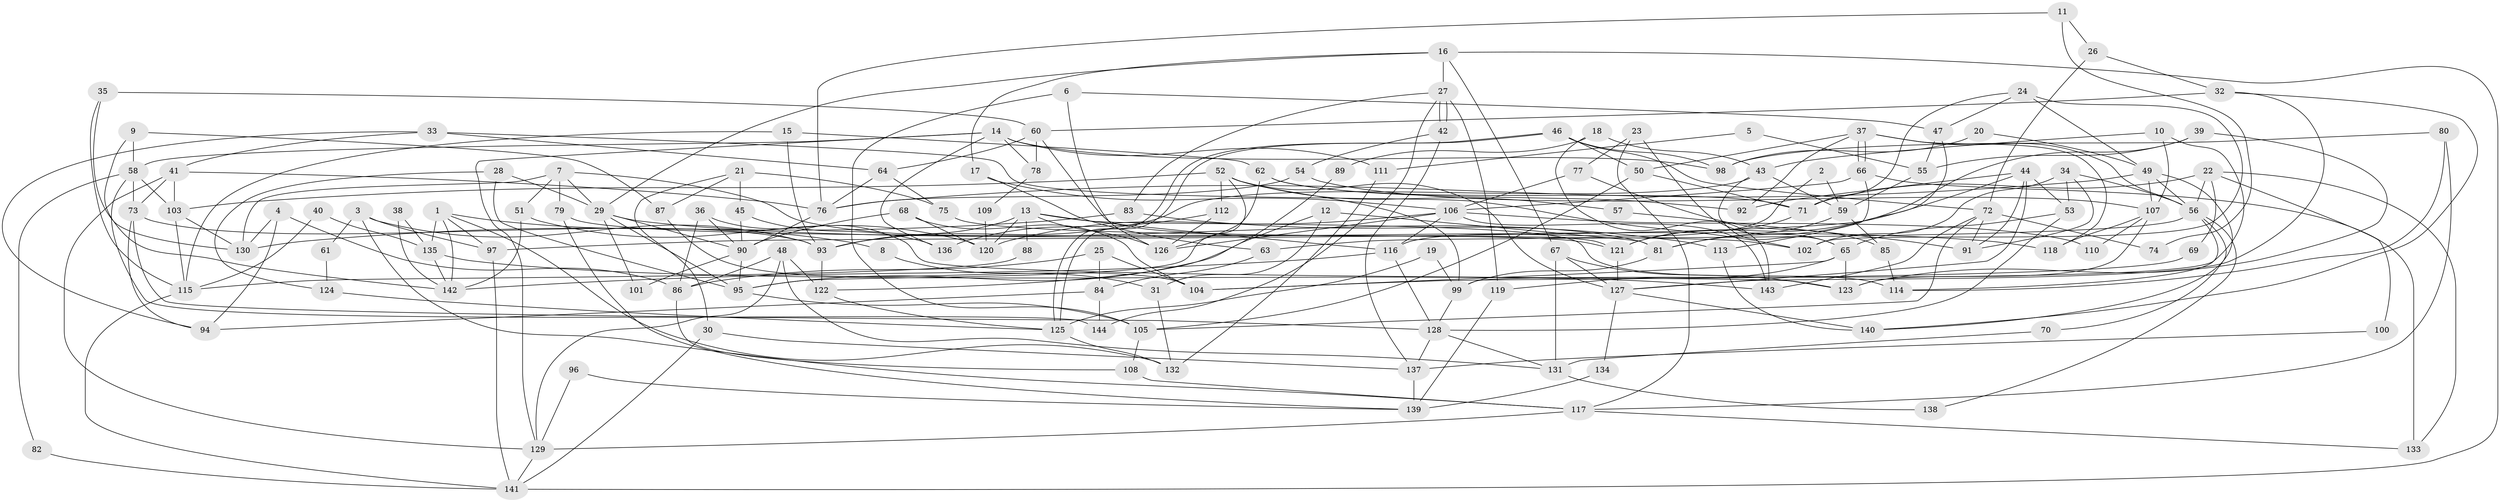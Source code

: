 // Generated by graph-tools (version 1.1) at 2025/26/03/09/25 03:26:13]
// undirected, 144 vertices, 288 edges
graph export_dot {
graph [start="1"]
  node [color=gray90,style=filled];
  1;
  2;
  3;
  4;
  5;
  6;
  7;
  8;
  9;
  10;
  11;
  12;
  13;
  14;
  15;
  16;
  17;
  18;
  19;
  20;
  21;
  22;
  23;
  24;
  25;
  26;
  27;
  28;
  29;
  30;
  31;
  32;
  33;
  34;
  35;
  36;
  37;
  38;
  39;
  40;
  41;
  42;
  43;
  44;
  45;
  46;
  47;
  48;
  49;
  50;
  51;
  52;
  53;
  54;
  55;
  56;
  57;
  58;
  59;
  60;
  61;
  62;
  63;
  64;
  65;
  66;
  67;
  68;
  69;
  70;
  71;
  72;
  73;
  74;
  75;
  76;
  77;
  78;
  79;
  80;
  81;
  82;
  83;
  84;
  85;
  86;
  87;
  88;
  89;
  90;
  91;
  92;
  93;
  94;
  95;
  96;
  97;
  98;
  99;
  100;
  101;
  102;
  103;
  104;
  105;
  106;
  107;
  108;
  109;
  110;
  111;
  112;
  113;
  114;
  115;
  116;
  117;
  118;
  119;
  120;
  121;
  122;
  123;
  124;
  125;
  126;
  127;
  128;
  129;
  130;
  131;
  132;
  133;
  134;
  135;
  136;
  137;
  138;
  139;
  140;
  141;
  142;
  143;
  144;
  1 -- 135;
  1 -- 142;
  1 -- 8;
  1 -- 97;
  1 -- 132;
  2 -- 116;
  2 -- 59;
  3 -- 117;
  3 -- 97;
  3 -- 61;
  3 -- 93;
  4 -- 94;
  4 -- 130;
  4 -- 86;
  5 -- 55;
  5 -- 111;
  6 -- 47;
  6 -- 126;
  6 -- 105;
  7 -- 79;
  7 -- 29;
  7 -- 51;
  7 -- 81;
  7 -- 130;
  8 -- 31;
  9 -- 142;
  9 -- 58;
  9 -- 87;
  10 -- 99;
  10 -- 107;
  10 -- 43;
  11 -- 76;
  11 -- 26;
  11 -- 74;
  12 -- 81;
  12 -- 95;
  12 -- 31;
  13 -- 93;
  13 -- 120;
  13 -- 88;
  13 -- 114;
  13 -- 116;
  13 -- 126;
  14 -- 98;
  14 -- 58;
  14 -- 78;
  14 -- 111;
  14 -- 129;
  14 -- 136;
  15 -- 115;
  15 -- 62;
  15 -- 93;
  16 -- 17;
  16 -- 29;
  16 -- 27;
  16 -- 67;
  16 -- 141;
  17 -- 106;
  17 -- 63;
  18 -- 43;
  18 -- 143;
  18 -- 89;
  19 -- 125;
  19 -- 99;
  20 -- 98;
  20 -- 49;
  21 -- 75;
  21 -- 45;
  21 -- 30;
  21 -- 87;
  22 -- 56;
  22 -- 71;
  22 -- 69;
  22 -- 100;
  22 -- 133;
  23 -- 77;
  23 -- 65;
  23 -- 117;
  24 -- 49;
  24 -- 71;
  24 -- 47;
  24 -- 102;
  25 -- 86;
  25 -- 104;
  25 -- 84;
  26 -- 72;
  26 -- 32;
  27 -- 42;
  27 -- 42;
  27 -- 83;
  27 -- 119;
  27 -- 144;
  28 -- 29;
  28 -- 95;
  28 -- 124;
  29 -- 90;
  29 -- 118;
  29 -- 95;
  29 -- 101;
  30 -- 141;
  30 -- 137;
  31 -- 132;
  32 -- 127;
  32 -- 140;
  32 -- 60;
  33 -- 94;
  33 -- 41;
  33 -- 64;
  33 -- 102;
  34 -- 102;
  34 -- 53;
  34 -- 56;
  34 -- 91;
  35 -- 60;
  35 -- 115;
  35 -- 130;
  36 -- 86;
  36 -- 90;
  36 -- 123;
  37 -- 50;
  37 -- 66;
  37 -- 66;
  37 -- 56;
  37 -- 92;
  37 -- 118;
  38 -- 142;
  38 -- 135;
  39 -- 55;
  39 -- 121;
  39 -- 123;
  40 -- 115;
  40 -- 135;
  41 -- 129;
  41 -- 73;
  41 -- 76;
  41 -- 103;
  42 -- 54;
  42 -- 137;
  43 -- 93;
  43 -- 59;
  43 -- 65;
  44 -- 53;
  44 -- 97;
  44 -- 91;
  44 -- 92;
  44 -- 127;
  45 -- 90;
  45 -- 136;
  46 -- 72;
  46 -- 125;
  46 -- 125;
  46 -- 50;
  46 -- 98;
  47 -- 81;
  47 -- 55;
  48 -- 129;
  48 -- 86;
  48 -- 122;
  48 -- 131;
  49 -- 56;
  49 -- 140;
  49 -- 76;
  49 -- 107;
  50 -- 105;
  50 -- 71;
  51 -- 120;
  51 -- 142;
  52 -- 127;
  52 -- 103;
  52 -- 57;
  52 -- 95;
  52 -- 99;
  52 -- 112;
  53 -- 65;
  53 -- 128;
  54 -- 76;
  54 -- 107;
  55 -- 59;
  56 -- 63;
  56 -- 70;
  56 -- 114;
  56 -- 138;
  57 -- 91;
  58 -- 73;
  58 -- 103;
  58 -- 82;
  58 -- 144;
  59 -- 81;
  59 -- 85;
  60 -- 64;
  60 -- 78;
  60 -- 121;
  61 -- 124;
  62 -- 71;
  62 -- 92;
  62 -- 126;
  63 -- 84;
  64 -- 76;
  64 -- 75;
  65 -- 123;
  65 -- 104;
  65 -- 119;
  66 -- 106;
  66 -- 113;
  66 -- 133;
  67 -- 123;
  67 -- 127;
  67 -- 131;
  68 -- 90;
  68 -- 104;
  68 -- 120;
  69 -- 104;
  70 -- 131;
  71 -- 121;
  72 -- 91;
  72 -- 105;
  72 -- 74;
  72 -- 143;
  73 -- 128;
  73 -- 93;
  73 -- 94;
  75 -- 102;
  76 -- 90;
  77 -- 85;
  77 -- 106;
  78 -- 109;
  79 -- 121;
  79 -- 139;
  80 -- 117;
  80 -- 114;
  80 -- 98;
  81 -- 99;
  82 -- 141;
  83 -- 130;
  83 -- 113;
  84 -- 144;
  84 -- 94;
  85 -- 114;
  86 -- 108;
  87 -- 104;
  88 -- 115;
  89 -- 122;
  90 -- 95;
  90 -- 101;
  93 -- 122;
  95 -- 105;
  96 -- 129;
  96 -- 139;
  97 -- 141;
  99 -- 128;
  100 -- 137;
  103 -- 130;
  103 -- 115;
  105 -- 108;
  106 -- 126;
  106 -- 116;
  106 -- 110;
  106 -- 120;
  106 -- 143;
  107 -- 123;
  107 -- 110;
  107 -- 118;
  108 -- 117;
  109 -- 120;
  111 -- 132;
  112 -- 126;
  112 -- 136;
  113 -- 140;
  115 -- 141;
  116 -- 128;
  116 -- 142;
  117 -- 133;
  117 -- 129;
  119 -- 139;
  121 -- 127;
  122 -- 125;
  124 -- 125;
  125 -- 132;
  127 -- 134;
  127 -- 140;
  128 -- 131;
  128 -- 137;
  129 -- 141;
  131 -- 138;
  134 -- 139;
  135 -- 142;
  135 -- 143;
  137 -- 139;
}
